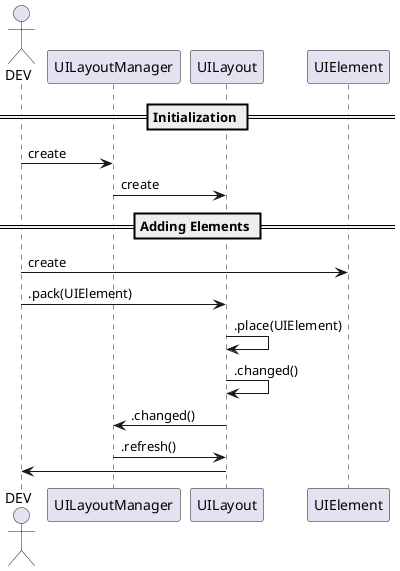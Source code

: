 @startuml

actor DEV

participant UILayoutManager as UIM
participant UILayout as UIL
participant UIElement as UIE

== Initialization ==

DEV -> UIM: create
UIM -> UIL: create

== Adding Elements ==

DEV -> UIE: create
DEV -> UIL: .pack(UIElement)

UIL -> UIL : .place(UIElement)
UIL -> UIL : .changed()
UIL -> UIM : .changed()
UIM -> UIL : .refresh()

UIL -> DEV


@enduml